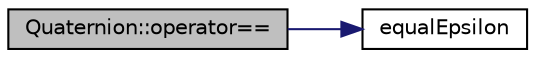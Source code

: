 digraph "Quaternion::operator=="
{
 // INTERACTIVE_SVG=YES
  edge [fontname="Helvetica",fontsize="10",labelfontname="Helvetica",labelfontsize="10"];
  node [fontname="Helvetica",fontsize="10",shape=record];
  rankdir="LR";
  Node1 [label="Quaternion::operator==",height=0.2,width=0.4,color="black", fillcolor="grey75", style="filled" fontcolor="black"];
  Node1 -> Node2 [color="midnightblue",fontsize="10",style="solid",fontname="Helvetica"];
  Node2 [label="equalEpsilon",height=0.2,width=0.4,color="black", fillcolor="white", style="filled",URL="$math_8h.html#a71104918ad12ae565be6df812d41b7a9",tooltip="Compare two floats with an Epsilon. "];
}
